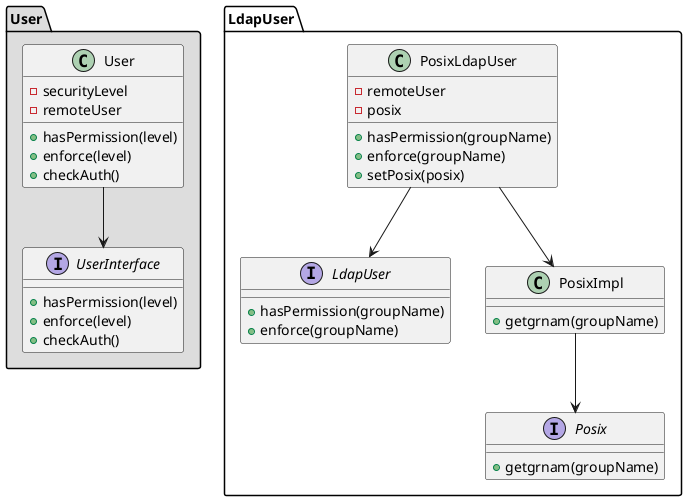 @startuml
namespace User #DDDDDD {
    class User {
        - securityLevel
        - remoteUser
        + hasPermission(level)
        + enforce(level)
        + checkAuth()

    }
    interface UserInterface {
        + hasPermission(level)
        + enforce(level)
        + checkAuth()
    }

    User --> UserInterface
}

namespace LdapUser {
    interface LdapUser {
        + hasPermission(groupName)
        + enforce(groupName)
    }

    interface Posix {
        + getgrnam(groupName)
    }

    class PosixImpl {
        +getgrnam(groupName)
    }
    
    class PosixLdapUser {
        - remoteUser
        - posix
        + hasPermission(groupName)
        + enforce(groupName)
        + setPosix(posix)
    }

    PosixImpl --> Posix
    PosixLdapUser --> LdapUser
    PosixLdapUser --> PosixImpl
}
@enduml
